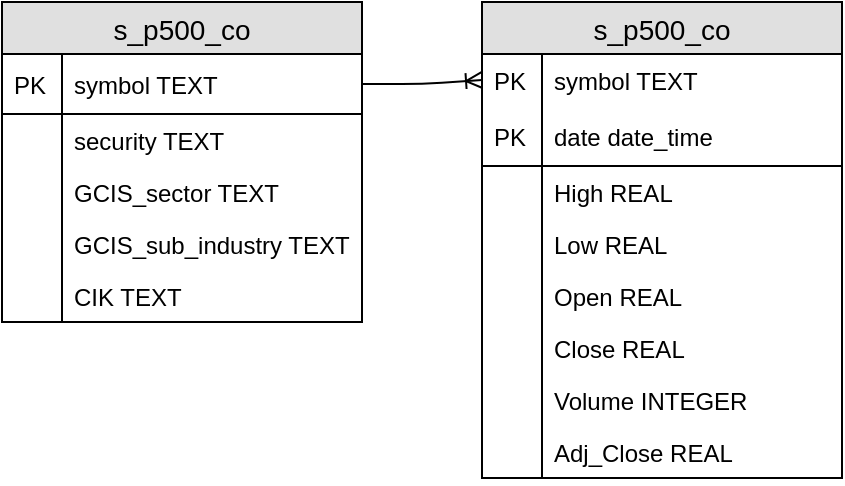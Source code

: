 <mxfile version="12.6.1" type="device"><diagram id="ocyYXHGO-HmgHiBU5M_t" name="Page-1"><mxGraphModel dx="467" dy="-361" grid="1" gridSize="10" guides="1" tooltips="1" connect="1" arrows="1" fold="1" page="1" pageScale="1" pageWidth="850" pageHeight="1100" math="0" shadow="0"><root><mxCell id="0"/><mxCell id="1" parent="0"/><mxCell id="RizlZV2eGk2NK9Nz7HfW-5" value="s_p500_co" style="swimlane;fontStyle=0;childLayout=stackLayout;horizontal=1;startSize=26;fillColor=#e0e0e0;horizontalStack=0;resizeParent=1;resizeParentMax=0;resizeLast=0;collapsible=1;marginBottom=0;swimlaneFillColor=#ffffff;align=center;fontSize=14;" parent="1" vertex="1"><mxGeometry x="40" y="1120" width="180" height="160" as="geometry"/></mxCell><mxCell id="RizlZV2eGk2NK9Nz7HfW-6" value="symbol TEXT" style="shape=partialRectangle;top=0;left=0;right=0;bottom=1;align=left;verticalAlign=middle;fillColor=none;spacingLeft=34;spacingRight=4;overflow=hidden;rotatable=0;points=[[0,0.5],[1,0.5]];portConstraint=eastwest;dropTarget=0;fontStyle=0;fontSize=12;" parent="RizlZV2eGk2NK9Nz7HfW-5" vertex="1"><mxGeometry y="26" width="180" height="30" as="geometry"/></mxCell><mxCell id="RizlZV2eGk2NK9Nz7HfW-7" value="PK" style="shape=partialRectangle;top=0;left=0;bottom=0;fillColor=none;align=left;verticalAlign=middle;spacingLeft=4;spacingRight=4;overflow=hidden;rotatable=0;points=[];portConstraint=eastwest;part=1;fontSize=12;" parent="RizlZV2eGk2NK9Nz7HfW-6" vertex="1" connectable="0"><mxGeometry width="30" height="30" as="geometry"/></mxCell><mxCell id="RizlZV2eGk2NK9Nz7HfW-8" value="security TEXT" style="shape=partialRectangle;top=0;left=0;right=0;bottom=0;align=left;verticalAlign=top;fillColor=none;spacingLeft=34;spacingRight=4;overflow=hidden;rotatable=0;points=[[0,0.5],[1,0.5]];portConstraint=eastwest;dropTarget=0;fontSize=12;" parent="RizlZV2eGk2NK9Nz7HfW-5" vertex="1"><mxGeometry y="56" width="180" height="26" as="geometry"/></mxCell><mxCell id="RizlZV2eGk2NK9Nz7HfW-9" value="" style="shape=partialRectangle;top=0;left=0;bottom=0;fillColor=none;align=left;verticalAlign=top;spacingLeft=4;spacingRight=4;overflow=hidden;rotatable=0;points=[];portConstraint=eastwest;part=1;fontSize=12;" parent="RizlZV2eGk2NK9Nz7HfW-8" vertex="1" connectable="0"><mxGeometry width="30" height="26" as="geometry"/></mxCell><mxCell id="RizlZV2eGk2NK9Nz7HfW-10" value="GCIS_sector TEXT" style="shape=partialRectangle;top=0;left=0;right=0;bottom=0;align=left;verticalAlign=top;fillColor=none;spacingLeft=34;spacingRight=4;overflow=hidden;rotatable=0;points=[[0,0.5],[1,0.5]];portConstraint=eastwest;dropTarget=0;fontSize=12;" parent="RizlZV2eGk2NK9Nz7HfW-5" vertex="1"><mxGeometry y="82" width="180" height="26" as="geometry"/></mxCell><mxCell id="RizlZV2eGk2NK9Nz7HfW-11" value="" style="shape=partialRectangle;top=0;left=0;bottom=0;fillColor=none;align=left;verticalAlign=top;spacingLeft=4;spacingRight=4;overflow=hidden;rotatable=0;points=[];portConstraint=eastwest;part=1;fontSize=12;" parent="RizlZV2eGk2NK9Nz7HfW-10" vertex="1" connectable="0"><mxGeometry width="30" height="26" as="geometry"/></mxCell><mxCell id="RizlZV2eGk2NK9Nz7HfW-12" value="GCIS_sub_industry TEXT" style="shape=partialRectangle;top=0;left=0;right=0;bottom=0;align=left;verticalAlign=top;fillColor=none;spacingLeft=34;spacingRight=4;overflow=hidden;rotatable=0;points=[[0,0.5],[1,0.5]];portConstraint=eastwest;dropTarget=0;fontSize=12;" parent="RizlZV2eGk2NK9Nz7HfW-5" vertex="1"><mxGeometry y="108" width="180" height="26" as="geometry"/></mxCell><mxCell id="RizlZV2eGk2NK9Nz7HfW-13" value="" style="shape=partialRectangle;top=0;left=0;bottom=0;fillColor=none;align=left;verticalAlign=top;spacingLeft=4;spacingRight=4;overflow=hidden;rotatable=0;points=[];portConstraint=eastwest;part=1;fontSize=12;" parent="RizlZV2eGk2NK9Nz7HfW-12" vertex="1" connectable="0"><mxGeometry width="30" height="26" as="geometry"/></mxCell><mxCell id="RizlZV2eGk2NK9Nz7HfW-14" value="CIK TEXT" style="shape=partialRectangle;top=0;left=0;right=0;bottom=0;align=left;verticalAlign=top;fillColor=none;spacingLeft=34;spacingRight=4;overflow=hidden;rotatable=0;points=[[0,0.5],[1,0.5]];portConstraint=eastwest;dropTarget=0;fontSize=12;" parent="RizlZV2eGk2NK9Nz7HfW-5" vertex="1"><mxGeometry y="134" width="180" height="26" as="geometry"/></mxCell><mxCell id="RizlZV2eGk2NK9Nz7HfW-15" value="" style="shape=partialRectangle;top=0;left=0;bottom=0;fillColor=none;align=left;verticalAlign=top;spacingLeft=4;spacingRight=4;overflow=hidden;rotatable=0;points=[];portConstraint=eastwest;part=1;fontSize=12;" parent="RizlZV2eGk2NK9Nz7HfW-14" vertex="1" connectable="0"><mxGeometry width="30" height="26" as="geometry"/></mxCell><mxCell id="qMyky2kdAO4STpgrJ5pe-13" value="s_p500_co" style="swimlane;fontStyle=0;childLayout=stackLayout;horizontal=1;startSize=26;fillColor=#e0e0e0;horizontalStack=0;resizeParent=1;resizeParentMax=0;resizeLast=0;collapsible=1;marginBottom=0;swimlaneFillColor=#ffffff;align=center;fontSize=14;" vertex="1" parent="1"><mxGeometry x="280" y="1120" width="180" height="238" as="geometry"/></mxCell><mxCell id="qMyky2kdAO4STpgrJ5pe-16" value="symbol TEXT" style="shape=partialRectangle;top=0;left=0;right=0;bottom=0;align=left;verticalAlign=top;fillColor=none;spacingLeft=34;spacingRight=4;overflow=hidden;rotatable=0;points=[[0,0.5],[1,0.5]];portConstraint=eastwest;dropTarget=0;fontSize=12;" vertex="1" parent="qMyky2kdAO4STpgrJ5pe-13"><mxGeometry y="26" width="180" height="26" as="geometry"/></mxCell><mxCell id="qMyky2kdAO4STpgrJ5pe-17" value="PK" style="shape=partialRectangle;top=0;left=0;bottom=0;fillColor=none;align=left;verticalAlign=top;spacingLeft=4;spacingRight=4;overflow=hidden;rotatable=0;points=[];portConstraint=eastwest;part=1;fontSize=12;" vertex="1" connectable="0" parent="qMyky2kdAO4STpgrJ5pe-16"><mxGeometry width="30" height="26" as="geometry"/></mxCell><mxCell id="qMyky2kdAO4STpgrJ5pe-14" value="date date_time" style="shape=partialRectangle;top=0;left=0;right=0;bottom=1;align=left;verticalAlign=middle;fillColor=none;spacingLeft=34;spacingRight=4;overflow=hidden;rotatable=0;points=[[0,0.5],[1,0.5]];portConstraint=eastwest;dropTarget=0;fontStyle=0;fontSize=12;" vertex="1" parent="qMyky2kdAO4STpgrJ5pe-13"><mxGeometry y="52" width="180" height="30" as="geometry"/></mxCell><mxCell id="qMyky2kdAO4STpgrJ5pe-15" value="PK" style="shape=partialRectangle;top=0;left=0;bottom=0;fillColor=none;align=left;verticalAlign=middle;spacingLeft=4;spacingRight=4;overflow=hidden;rotatable=0;points=[];portConstraint=eastwest;part=1;fontSize=12;" vertex="1" connectable="0" parent="qMyky2kdAO4STpgrJ5pe-14"><mxGeometry width="30" height="30" as="geometry"/></mxCell><mxCell id="qMyky2kdAO4STpgrJ5pe-26" value="High REAL" style="shape=partialRectangle;top=0;left=0;right=0;bottom=0;align=left;verticalAlign=top;fillColor=none;spacingLeft=34;spacingRight=4;overflow=hidden;rotatable=0;points=[[0,0.5],[1,0.5]];portConstraint=eastwest;dropTarget=0;fontSize=12;" vertex="1" parent="qMyky2kdAO4STpgrJ5pe-13"><mxGeometry y="82" width="180" height="26" as="geometry"/></mxCell><mxCell id="qMyky2kdAO4STpgrJ5pe-27" value="" style="shape=partialRectangle;top=0;left=0;bottom=0;fillColor=none;align=left;verticalAlign=top;spacingLeft=4;spacingRight=4;overflow=hidden;rotatable=0;points=[];portConstraint=eastwest;part=1;fontSize=12;" vertex="1" connectable="0" parent="qMyky2kdAO4STpgrJ5pe-26"><mxGeometry width="30" height="26" as="geometry"/></mxCell><mxCell id="qMyky2kdAO4STpgrJ5pe-18" value="Low REAL" style="shape=partialRectangle;top=0;left=0;right=0;bottom=0;align=left;verticalAlign=top;fillColor=none;spacingLeft=34;spacingRight=4;overflow=hidden;rotatable=0;points=[[0,0.5],[1,0.5]];portConstraint=eastwest;dropTarget=0;fontSize=12;" vertex="1" parent="qMyky2kdAO4STpgrJ5pe-13"><mxGeometry y="108" width="180" height="26" as="geometry"/></mxCell><mxCell id="qMyky2kdAO4STpgrJ5pe-19" value="" style="shape=partialRectangle;top=0;left=0;bottom=0;fillColor=none;align=left;verticalAlign=top;spacingLeft=4;spacingRight=4;overflow=hidden;rotatable=0;points=[];portConstraint=eastwest;part=1;fontSize=12;" vertex="1" connectable="0" parent="qMyky2kdAO4STpgrJ5pe-18"><mxGeometry width="30" height="26" as="geometry"/></mxCell><mxCell id="qMyky2kdAO4STpgrJ5pe-20" value="Open REAL" style="shape=partialRectangle;top=0;left=0;right=0;bottom=0;align=left;verticalAlign=top;fillColor=none;spacingLeft=34;spacingRight=4;overflow=hidden;rotatable=0;points=[[0,0.5],[1,0.5]];portConstraint=eastwest;dropTarget=0;fontSize=12;" vertex="1" parent="qMyky2kdAO4STpgrJ5pe-13"><mxGeometry y="134" width="180" height="26" as="geometry"/></mxCell><mxCell id="qMyky2kdAO4STpgrJ5pe-21" value="" style="shape=partialRectangle;top=0;left=0;bottom=0;fillColor=none;align=left;verticalAlign=top;spacingLeft=4;spacingRight=4;overflow=hidden;rotatable=0;points=[];portConstraint=eastwest;part=1;fontSize=12;" vertex="1" connectable="0" parent="qMyky2kdAO4STpgrJ5pe-20"><mxGeometry width="30" height="26" as="geometry"/></mxCell><mxCell id="qMyky2kdAO4STpgrJ5pe-22" value="Close REAL" style="shape=partialRectangle;top=0;left=0;right=0;bottom=0;align=left;verticalAlign=top;fillColor=none;spacingLeft=34;spacingRight=4;overflow=hidden;rotatable=0;points=[[0,0.5],[1,0.5]];portConstraint=eastwest;dropTarget=0;fontSize=12;" vertex="1" parent="qMyky2kdAO4STpgrJ5pe-13"><mxGeometry y="160" width="180" height="26" as="geometry"/></mxCell><mxCell id="qMyky2kdAO4STpgrJ5pe-23" value="" style="shape=partialRectangle;top=0;left=0;bottom=0;fillColor=none;align=left;verticalAlign=top;spacingLeft=4;spacingRight=4;overflow=hidden;rotatable=0;points=[];portConstraint=eastwest;part=1;fontSize=12;" vertex="1" connectable="0" parent="qMyky2kdAO4STpgrJ5pe-22"><mxGeometry width="30" height="26" as="geometry"/></mxCell><mxCell id="qMyky2kdAO4STpgrJ5pe-28" value="Volume INTEGER" style="shape=partialRectangle;top=0;left=0;right=0;bottom=0;align=left;verticalAlign=top;fillColor=none;spacingLeft=34;spacingRight=4;overflow=hidden;rotatable=0;points=[[0,0.5],[1,0.5]];portConstraint=eastwest;dropTarget=0;fontSize=12;" vertex="1" parent="qMyky2kdAO4STpgrJ5pe-13"><mxGeometry y="186" width="180" height="26" as="geometry"/></mxCell><mxCell id="qMyky2kdAO4STpgrJ5pe-29" value="" style="shape=partialRectangle;top=0;left=0;bottom=0;fillColor=none;align=left;verticalAlign=top;spacingLeft=4;spacingRight=4;overflow=hidden;rotatable=0;points=[];portConstraint=eastwest;part=1;fontSize=12;" vertex="1" connectable="0" parent="qMyky2kdAO4STpgrJ5pe-28"><mxGeometry width="30" height="26" as="geometry"/></mxCell><mxCell id="qMyky2kdAO4STpgrJ5pe-30" value="Adj_Close REAL" style="shape=partialRectangle;top=0;left=0;right=0;bottom=0;align=left;verticalAlign=top;fillColor=none;spacingLeft=34;spacingRight=4;overflow=hidden;rotatable=0;points=[[0,0.5],[1,0.5]];portConstraint=eastwest;dropTarget=0;fontSize=12;" vertex="1" parent="qMyky2kdAO4STpgrJ5pe-13"><mxGeometry y="212" width="180" height="26" as="geometry"/></mxCell><mxCell id="qMyky2kdAO4STpgrJ5pe-31" value="" style="shape=partialRectangle;top=0;left=0;bottom=0;fillColor=none;align=left;verticalAlign=top;spacingLeft=4;spacingRight=4;overflow=hidden;rotatable=0;points=[];portConstraint=eastwest;part=1;fontSize=12;" vertex="1" connectable="0" parent="qMyky2kdAO4STpgrJ5pe-30"><mxGeometry width="30" height="26" as="geometry"/></mxCell><mxCell id="qMyky2kdAO4STpgrJ5pe-33" value="" style="edgeStyle=entityRelationEdgeStyle;fontSize=12;html=1;endArrow=ERoneToMany;exitX=1;exitY=0.5;exitDx=0;exitDy=0;entryX=0;entryY=0.5;entryDx=0;entryDy=0;" edge="1" parent="1" source="RizlZV2eGk2NK9Nz7HfW-6" target="qMyky2kdAO4STpgrJ5pe-16"><mxGeometry width="100" height="100" relative="1" as="geometry"><mxPoint x="190" y="1270" as="sourcePoint"/><mxPoint x="290" y="1170" as="targetPoint"/></mxGeometry></mxCell></root></mxGraphModel></diagram></mxfile>